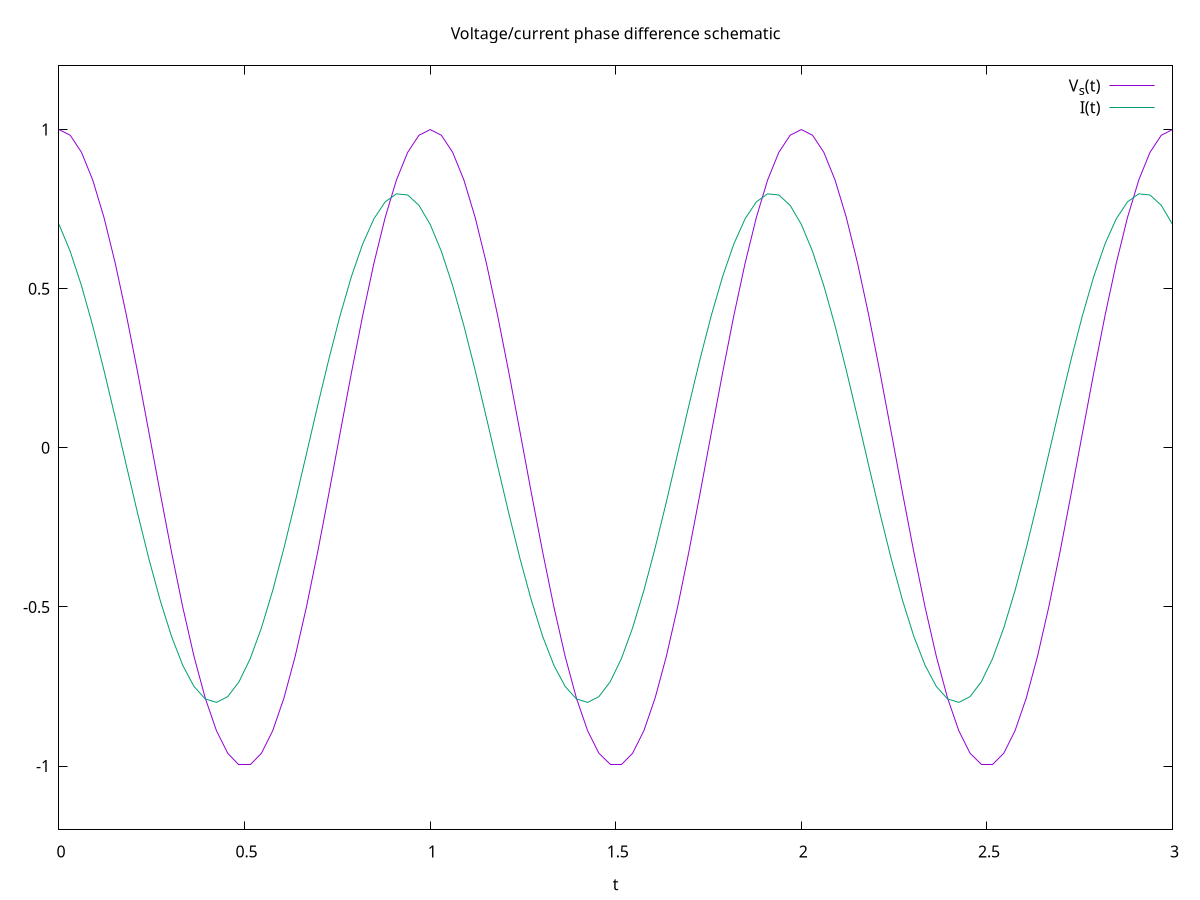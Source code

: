 set terminal postscript eps enhanced color
set output 'phase.eps'
set title "Voltage/current phase difference schematic"
set xlabel "t"
set xrange [0:3]
set yrange [-1.2:1.2]
plot cos(2*pi*x) title "V_s(t)", 0.8*cos(2*pi*x+0.5) title "I(t)"
set output
